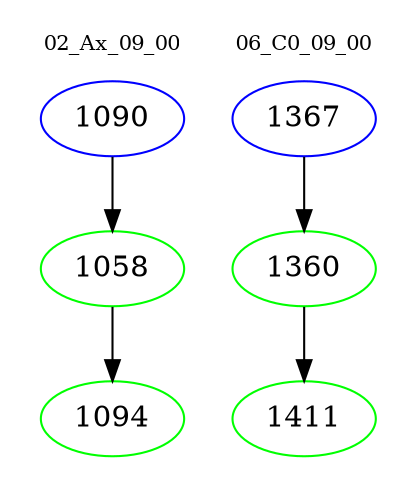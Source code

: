 digraph{
subgraph cluster_0 {
color = white
label = "02_Ax_09_00";
fontsize=10;
T0_1090 [label="1090", color="blue"]
T0_1090 -> T0_1058 [color="black"]
T0_1058 [label="1058", color="green"]
T0_1058 -> T0_1094 [color="black"]
T0_1094 [label="1094", color="green"]
}
subgraph cluster_1 {
color = white
label = "06_C0_09_00";
fontsize=10;
T1_1367 [label="1367", color="blue"]
T1_1367 -> T1_1360 [color="black"]
T1_1360 [label="1360", color="green"]
T1_1360 -> T1_1411 [color="black"]
T1_1411 [label="1411", color="green"]
}
}
